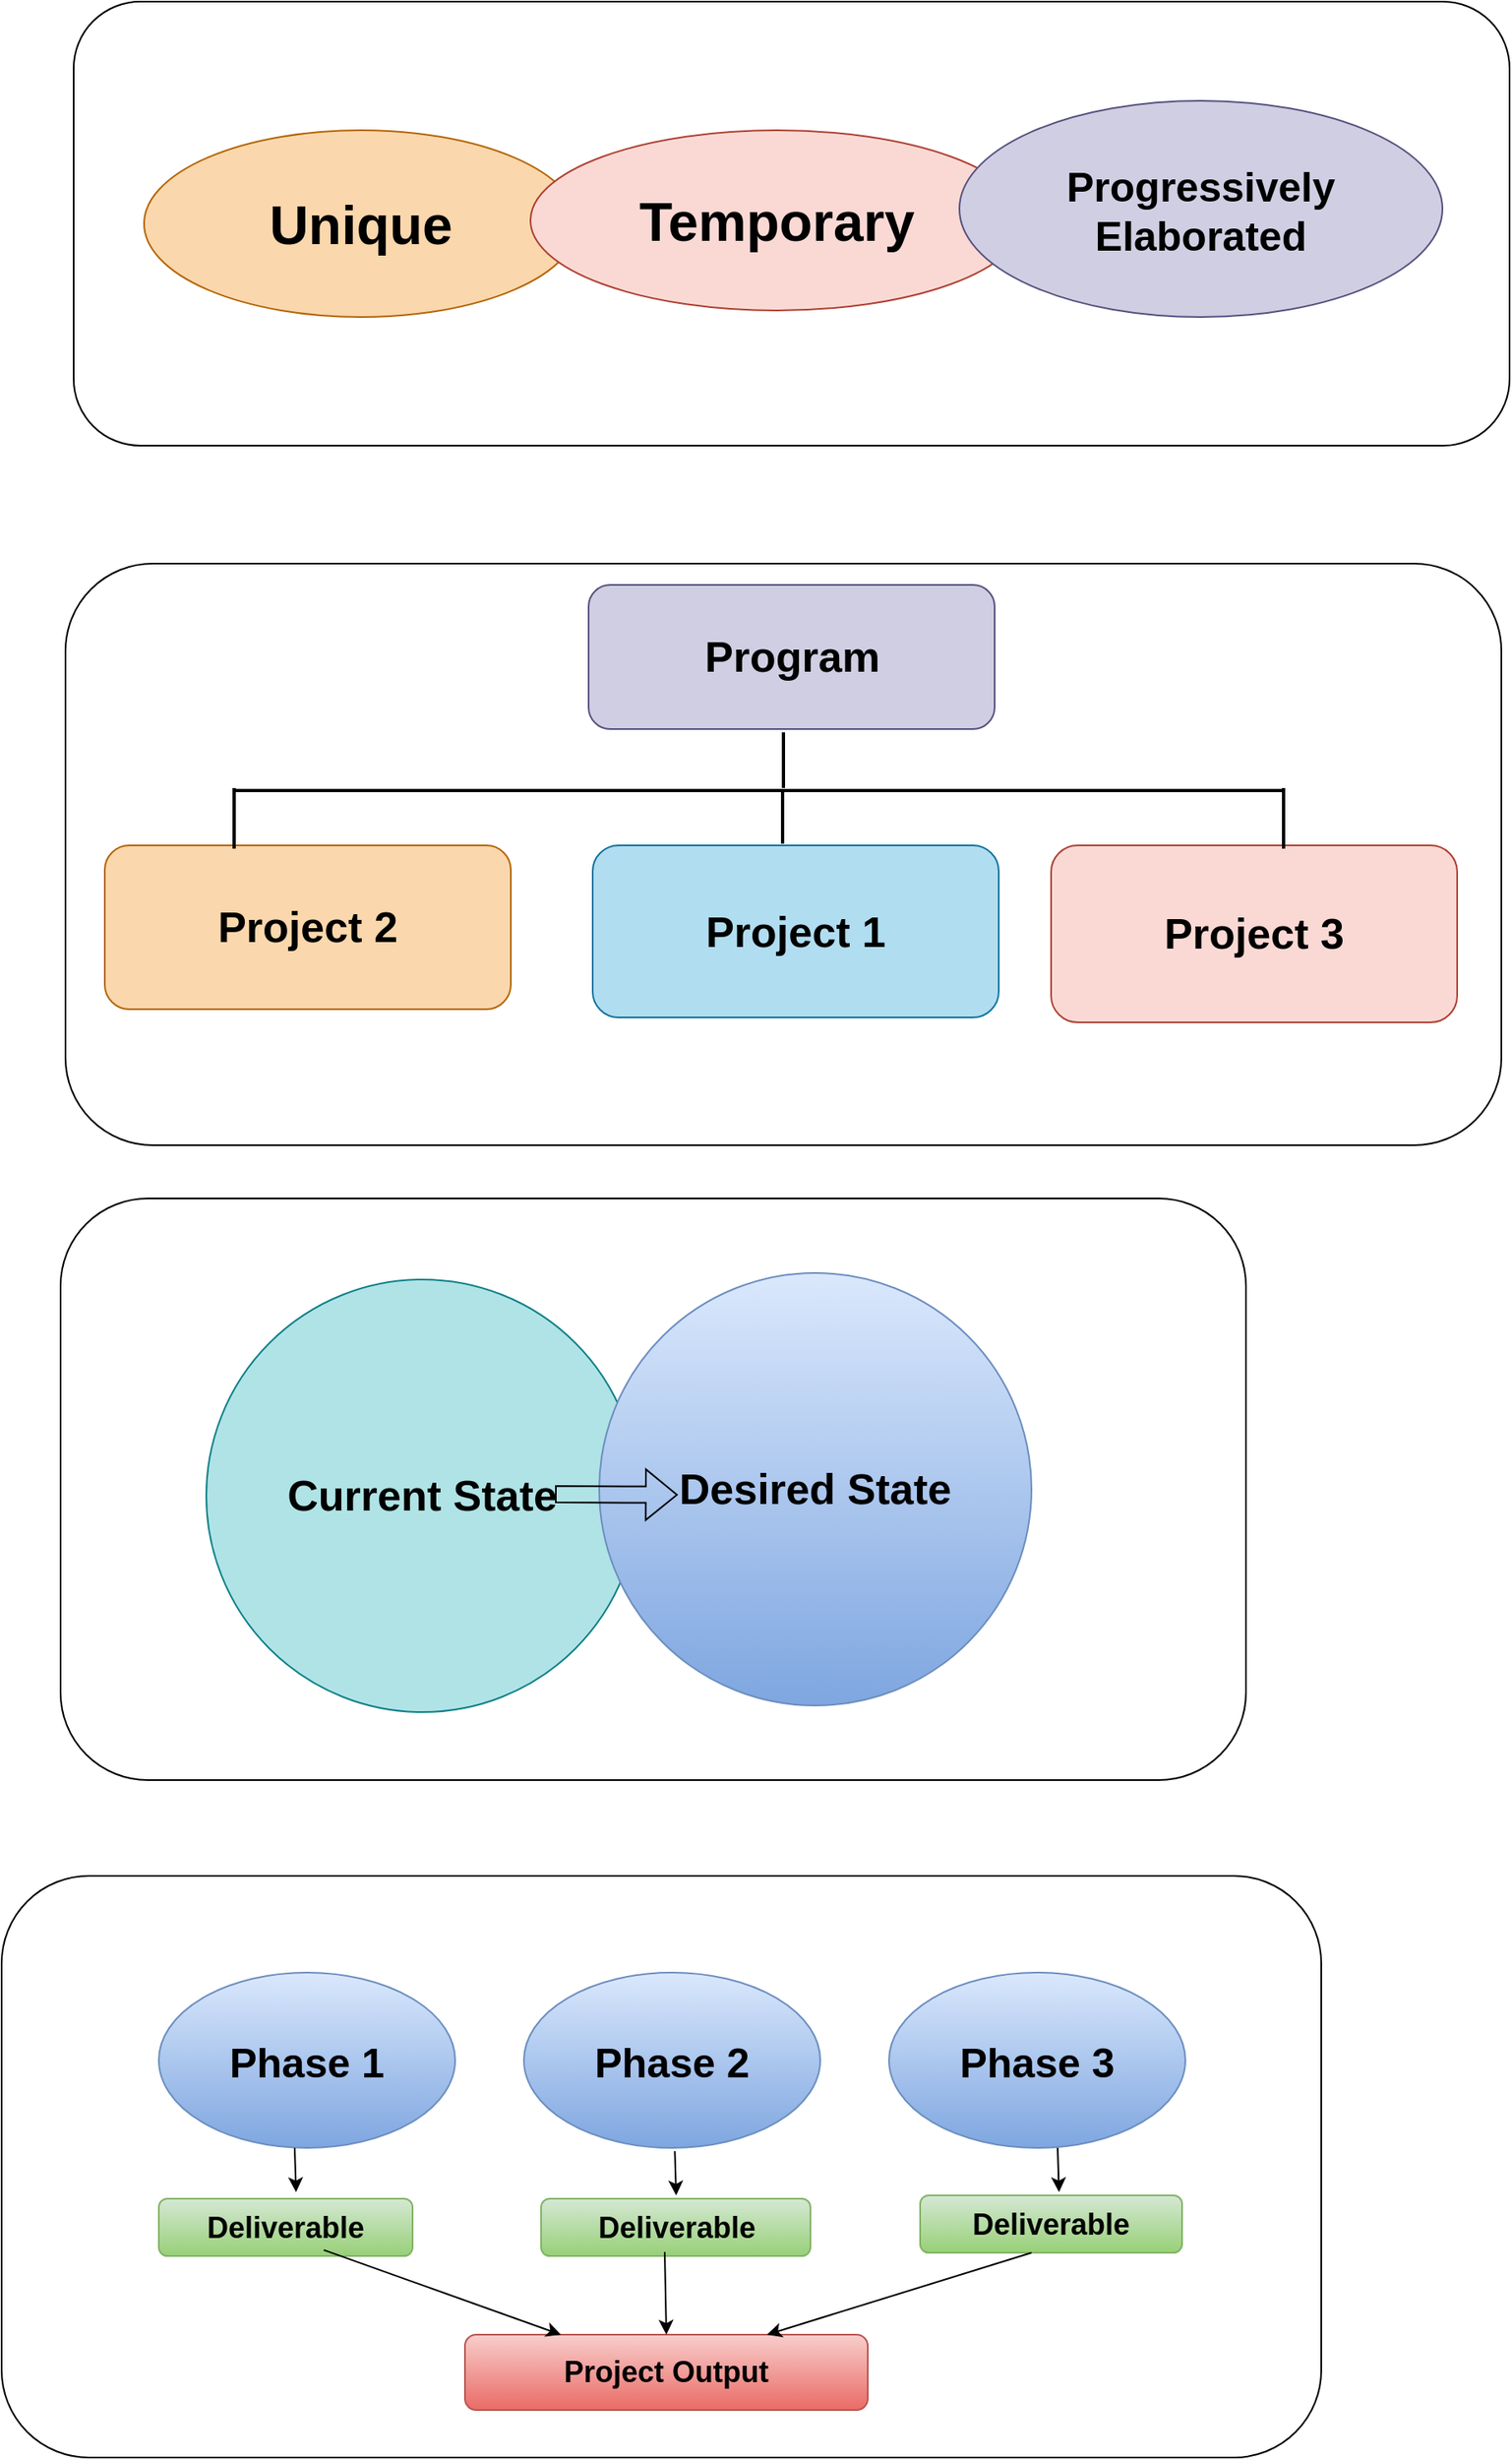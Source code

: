 <mxfile version="24.7.17">
  <diagram name="Page-1" id="c9db0220-8083-56f3-ca83-edcdcd058819">
    <mxGraphModel dx="1122" dy="822" grid="0" gridSize="10" guides="1" tooltips="1" connect="1" arrows="1" fold="1" page="1" pageScale="1.5" pageWidth="826" pageHeight="1169" background="#ffffff" math="0" shadow="0">
      <root>
        <mxCell id="0" style=";html=1;" />
        <mxCell id="1" style=";html=1;" parent="0" />
        <mxCell id="boNIY8vQQ7kclcRxYqYv-1" value="&lt;b&gt;&lt;font style=&quot;font-size: 33px;&quot;&gt;Unique&lt;/font&gt;&lt;/b&gt;" style="ellipse;whiteSpace=wrap;html=1;fillColor=#fad7ac;strokeColor=#b46504;" vertex="1" parent="1">
          <mxGeometry x="180" y="119.5" width="265" height="114" as="geometry" />
        </mxCell>
        <mxCell id="boNIY8vQQ7kclcRxYqYv-2" value="&lt;span style=&quot;font-size: 33px;&quot;&gt;&lt;b&gt;Temporary&lt;/b&gt;&lt;/span&gt;" style="ellipse;whiteSpace=wrap;html=1;fillColor=#fad9d5;strokeColor=#ae4132;" vertex="1" parent="1">
          <mxGeometry x="416" y="119.5" width="301" height="110" as="geometry" />
        </mxCell>
        <mxCell id="boNIY8vQQ7kclcRxYqYv-3" value="&lt;b&gt;&lt;font style=&quot;font-size: 25px;&quot;&gt;Progressively Elaborated&lt;/font&gt;&lt;/b&gt;" style="ellipse;whiteSpace=wrap;html=1;fillColor=#d0cee2;strokeColor=#56517e;" vertex="1" parent="1">
          <mxGeometry x="678" y="101.5" width="295" height="132" as="geometry" />
        </mxCell>
        <mxCell id="boNIY8vQQ7kclcRxYqYv-9" value="" style="rounded=1;whiteSpace=wrap;html=1;fillColor=none;" vertex="1" parent="1">
          <mxGeometry x="137" y="41" width="877" height="271" as="geometry" />
        </mxCell>
        <mxCell id="boNIY8vQQ7kclcRxYqYv-10" value="" style="rounded=1;whiteSpace=wrap;html=1;fillColor=none;" vertex="1" parent="1">
          <mxGeometry x="132" y="384" width="877" height="355" as="geometry" />
        </mxCell>
        <mxCell id="boNIY8vQQ7kclcRxYqYv-11" value="&lt;b&gt;&lt;font style=&quot;font-size: 26px;&quot;&gt;Program&lt;/font&gt;&lt;/b&gt;" style="rounded=1;whiteSpace=wrap;html=1;fillColor=#d0cee2;strokeColor=#56517e;" vertex="1" parent="1">
          <mxGeometry x="451.5" y="397" width="248" height="88" as="geometry" />
        </mxCell>
        <mxCell id="boNIY8vQQ7kclcRxYqYv-12" value="&lt;b&gt;&lt;font style=&quot;font-size: 26px;&quot;&gt;Project 2&lt;/font&gt;&lt;/b&gt;" style="rounded=1;whiteSpace=wrap;html=1;fillColor=#fad7ac;strokeColor=#b46504;" vertex="1" parent="1">
          <mxGeometry x="156" y="556" width="248" height="100" as="geometry" />
        </mxCell>
        <mxCell id="boNIY8vQQ7kclcRxYqYv-13" value="&lt;b&gt;&lt;font style=&quot;font-size: 26px;&quot;&gt;Project 1&lt;/font&gt;&lt;/b&gt;" style="rounded=1;whiteSpace=wrap;html=1;fillColor=#b1ddf0;strokeColor=#10739e;" vertex="1" parent="1">
          <mxGeometry x="454" y="556" width="248" height="105" as="geometry" />
        </mxCell>
        <mxCell id="boNIY8vQQ7kclcRxYqYv-14" value="&lt;b&gt;&lt;font style=&quot;font-size: 26px;&quot;&gt;Project 3&lt;/font&gt;&lt;/b&gt;" style="rounded=1;whiteSpace=wrap;html=1;fillColor=#fad9d5;strokeColor=#ae4132;" vertex="1" parent="1">
          <mxGeometry x="734" y="556" width="248" height="108" as="geometry" />
        </mxCell>
        <mxCell id="boNIY8vQQ7kclcRxYqYv-18" value="" style="line;strokeWidth=2;html=1;" vertex="1" parent="1">
          <mxGeometry x="235" y="521" width="641" height="3" as="geometry" />
        </mxCell>
        <mxCell id="boNIY8vQQ7kclcRxYqYv-28" value="" style="line;strokeWidth=2;direction=south;html=1;" vertex="1" parent="1">
          <mxGeometry x="565" y="522" width="10" height="33" as="geometry" />
        </mxCell>
        <mxCell id="boNIY8vQQ7kclcRxYqYv-32" value="" style="line;strokeWidth=2;direction=south;html=1;" vertex="1" parent="1">
          <mxGeometry x="565.5" y="487" width="10" height="34" as="geometry" />
        </mxCell>
        <mxCell id="boNIY8vQQ7kclcRxYqYv-35" value="" style="line;strokeWidth=2;direction=south;html=1;" vertex="1" parent="1">
          <mxGeometry x="871" y="521" width="10" height="37" as="geometry" />
        </mxCell>
        <mxCell id="boNIY8vQQ7kclcRxYqYv-36" value="" style="line;strokeWidth=2;direction=south;html=1;" vertex="1" parent="1">
          <mxGeometry x="230" y="521" width="10" height="37" as="geometry" />
        </mxCell>
        <mxCell id="boNIY8vQQ7kclcRxYqYv-38" value="" style="rounded=1;whiteSpace=wrap;html=1;fillColor=none;" vertex="1" parent="1">
          <mxGeometry x="129" y="771.5" width="724" height="355" as="geometry" />
        </mxCell>
        <mxCell id="boNIY8vQQ7kclcRxYqYv-40" value="&lt;font style=&quot;font-size: 26px;&quot;&gt;Current State&lt;/font&gt;" style="ellipse;whiteSpace=wrap;html=1;aspect=fixed;fillColor=#b0e3e6;strokeColor=#0e8088;fontStyle=1" vertex="1" parent="1">
          <mxGeometry x="218" y="821" width="264" height="264" as="geometry" />
        </mxCell>
        <mxCell id="boNIY8vQQ7kclcRxYqYv-41" value="&lt;font style=&quot;font-size: 26px;&quot;&gt;&lt;b&gt;Desired State&lt;/b&gt;&lt;/font&gt;" style="ellipse;whiteSpace=wrap;html=1;aspect=fixed;fillColor=#dae8fc;strokeColor=#6c8ebf;gradientColor=#7ea6e0;" vertex="1" parent="1">
          <mxGeometry x="458" y="817" width="264" height="264" as="geometry" />
        </mxCell>
        <mxCell id="boNIY8vQQ7kclcRxYqYv-43" value="" style="shape=flexArrow;endArrow=classic;html=1;rounded=0;entryX=0.602;entryY=0.014;entryDx=0;entryDy=0;entryPerimeter=0;labelBackgroundColor=#FFFFFF;fontStyle=1;fontColor=#f3f1f1;textShadow=1;labelBorderColor=#ffffff;" edge="1" parent="1">
          <mxGeometry width="50" height="50" relative="1" as="geometry">
            <mxPoint x="431" y="952" as="sourcePoint" />
            <mxPoint x="505.954" y="952.41" as="targetPoint" />
          </mxGeometry>
        </mxCell>
        <mxCell id="boNIY8vQQ7kclcRxYqYv-44" value="" style="rounded=1;whiteSpace=wrap;html=1;fillColor=none;" vertex="1" parent="1">
          <mxGeometry x="93" y="1185" width="806" height="355" as="geometry" />
        </mxCell>
        <mxCell id="boNIY8vQQ7kclcRxYqYv-45" value="&lt;b&gt;&lt;font style=&quot;font-size: 25px;&quot;&gt;Phase 1&lt;/font&gt;&lt;/b&gt;" style="ellipse;whiteSpace=wrap;html=1;fillColor=#dae8fc;gradientColor=#7ea6e0;strokeColor=#6c8ebf;" vertex="1" parent="1">
          <mxGeometry x="189" y="1244" width="181" height="107" as="geometry" />
        </mxCell>
        <mxCell id="boNIY8vQQ7kclcRxYqYv-47" value="&lt;b&gt;&lt;font style=&quot;font-size: 25px;&quot;&gt;Phase 2&lt;/font&gt;&lt;/b&gt;" style="ellipse;whiteSpace=wrap;html=1;fillColor=#dae8fc;gradientColor=#7ea6e0;strokeColor=#6c8ebf;" vertex="1" parent="1">
          <mxGeometry x="412" y="1244" width="181" height="107" as="geometry" />
        </mxCell>
        <mxCell id="boNIY8vQQ7kclcRxYqYv-48" value="&lt;b&gt;&lt;font style=&quot;font-size: 25px;&quot;&gt;Phase 3&lt;/font&gt;&lt;/b&gt;" style="ellipse;whiteSpace=wrap;html=1;fillColor=#dae8fc;gradientColor=#7ea6e0;strokeColor=#6c8ebf;" vertex="1" parent="1">
          <mxGeometry x="635" y="1244" width="181" height="107" as="geometry" />
        </mxCell>
        <mxCell id="boNIY8vQQ7kclcRxYqYv-49" value="&lt;b&gt;&lt;font style=&quot;font-size: 18px;&quot;&gt;Deliverable&lt;/font&gt;&lt;/b&gt;" style="rounded=1;whiteSpace=wrap;html=1;fillColor=#d5e8d4;gradientColor=#97d077;strokeColor=#82b366;" vertex="1" parent="1">
          <mxGeometry x="189" y="1382" width="155" height="35" as="geometry" />
        </mxCell>
        <mxCell id="boNIY8vQQ7kclcRxYqYv-50" value="&lt;b&gt;&lt;font style=&quot;font-size: 18px;&quot;&gt;Deliverable&lt;/font&gt;&lt;/b&gt;" style="rounded=1;whiteSpace=wrap;html=1;fillColor=#d5e8d4;gradientColor=#97d077;strokeColor=#82b366;" vertex="1" parent="1">
          <mxGeometry x="422.5" y="1382" width="164.5" height="35" as="geometry" />
        </mxCell>
        <mxCell id="boNIY8vQQ7kclcRxYqYv-51" value="&lt;b&gt;&lt;font style=&quot;font-size: 18px;&quot;&gt;Deliverable&lt;/font&gt;&lt;/b&gt;" style="rounded=1;whiteSpace=wrap;html=1;fillColor=#d5e8d4;gradientColor=#97d077;strokeColor=#82b366;" vertex="1" parent="1">
          <mxGeometry x="654" y="1380" width="160" height="35" as="geometry" />
        </mxCell>
        <mxCell id="boNIY8vQQ7kclcRxYqYv-52" value="&lt;span style=&quot;font-size: 18px;&quot;&gt;&lt;b&gt;Project Output&lt;/b&gt;&lt;/span&gt;" style="rounded=1;whiteSpace=wrap;html=1;fillColor=#f8cecc;gradientColor=#ea6b66;strokeColor=#b85450;" vertex="1" parent="1">
          <mxGeometry x="376" y="1465" width="246" height="46" as="geometry" />
        </mxCell>
        <mxCell id="boNIY8vQQ7kclcRxYqYv-57" value="" style="endArrow=classic;html=1;rounded=0;exitX=0.65;exitY=0.894;exitDx=0;exitDy=0;exitPerimeter=0;" edge="1" parent="1" source="boNIY8vQQ7kclcRxYqYv-49" target="boNIY8vQQ7kclcRxYqYv-52">
          <mxGeometry width="50" height="50" relative="1" as="geometry">
            <mxPoint x="287.5" y="1483" as="sourcePoint" />
            <mxPoint x="337.5" y="1433" as="targetPoint" />
          </mxGeometry>
        </mxCell>
        <mxCell id="boNIY8vQQ7kclcRxYqYv-58" value="" style="endArrow=classic;html=1;rounded=0;exitX=0.65;exitY=0.894;exitDx=0;exitDy=0;exitPerimeter=0;entryX=0.75;entryY=0;entryDx=0;entryDy=0;" edge="1" parent="1" target="boNIY8vQQ7kclcRxYqYv-52">
          <mxGeometry width="50" height="50" relative="1" as="geometry">
            <mxPoint x="722" y="1415" as="sourcePoint" />
            <mxPoint x="867" y="1467" as="targetPoint" />
          </mxGeometry>
        </mxCell>
        <mxCell id="boNIY8vQQ7kclcRxYqYv-59" value="" style="endArrow=classic;html=1;rounded=0;exitX=0.459;exitY=0.928;exitDx=0;exitDy=0;exitPerimeter=0;entryX=0.5;entryY=0;entryDx=0;entryDy=0;" edge="1" parent="1" source="boNIY8vQQ7kclcRxYqYv-50" target="boNIY8vQQ7kclcRxYqYv-52">
          <mxGeometry width="50" height="50" relative="1" as="geometry">
            <mxPoint x="494" y="1417" as="sourcePoint" />
            <mxPoint x="639" y="1469" as="targetPoint" />
          </mxGeometry>
        </mxCell>
        <mxCell id="boNIY8vQQ7kclcRxYqYv-60" value="" style="endArrow=classic;html=1;rounded=0;exitX=0.459;exitY=0.928;exitDx=0;exitDy=0;exitPerimeter=0;" edge="1" parent="1">
          <mxGeometry width="50" height="50" relative="1" as="geometry">
            <mxPoint x="504.16" y="1353" as="sourcePoint" />
            <mxPoint x="505" y="1380" as="targetPoint" />
          </mxGeometry>
        </mxCell>
        <mxCell id="boNIY8vQQ7kclcRxYqYv-61" value="" style="endArrow=classic;html=1;rounded=0;exitX=0.459;exitY=0.928;exitDx=0;exitDy=0;exitPerimeter=0;" edge="1" parent="1">
          <mxGeometry width="50" height="50" relative="1" as="geometry">
            <mxPoint x="738.0" y="1351" as="sourcePoint" />
            <mxPoint x="738.84" y="1378" as="targetPoint" />
          </mxGeometry>
        </mxCell>
        <mxCell id="boNIY8vQQ7kclcRxYqYv-62" value="" style="endArrow=classic;html=1;rounded=0;exitX=0.459;exitY=0.928;exitDx=0;exitDy=0;exitPerimeter=0;" edge="1" parent="1">
          <mxGeometry width="50" height="50" relative="1" as="geometry">
            <mxPoint x="272.0" y="1351" as="sourcePoint" />
            <mxPoint x="272.84" y="1378" as="targetPoint" />
          </mxGeometry>
        </mxCell>
      </root>
    </mxGraphModel>
  </diagram>
</mxfile>
